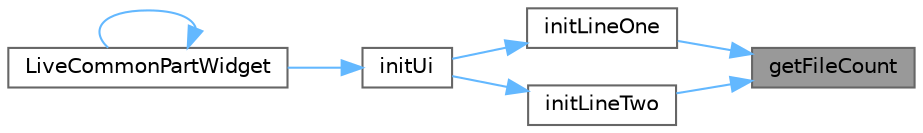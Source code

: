 digraph "getFileCount"
{
 // LATEX_PDF_SIZE
  bgcolor="transparent";
  edge [fontname=Helvetica,fontsize=10,labelfontname=Helvetica,labelfontsize=10];
  node [fontname=Helvetica,fontsize=10,shape=box,height=0.2,width=0.4];
  rankdir="RL";
  Node1 [id="Node000001",label="getFileCount",height=0.2,width=0.4,color="gray40", fillcolor="grey60", style="filled", fontcolor="black",tooltip="获取目录文件数量"];
  Node1 -> Node2 [id="edge1_Node000001_Node000002",dir="back",color="steelblue1",style="solid",tooltip=" "];
  Node2 [id="Node000002",label="initLineOne",height=0.2,width=0.4,color="grey40", fillcolor="white", style="filled",URL="$class_live_common_part_widget.html#a8ebeb2cbc821faf67e8652b035024f32",tooltip="初始化第一行"];
  Node2 -> Node3 [id="edge2_Node000002_Node000003",dir="back",color="steelblue1",style="solid",tooltip=" "];
  Node3 [id="Node000003",label="initUi",height=0.2,width=0.4,color="grey40", fillcolor="white", style="filled",URL="$class_live_common_part_widget.html#ac76e5fd0461eb6c984286d02b0c7ce8a",tooltip="初始化界面"];
  Node3 -> Node4 [id="edge3_Node000003_Node000004",dir="back",color="steelblue1",style="solid",tooltip=" "];
  Node4 [id="Node000004",label="LiveCommonPartWidget",height=0.2,width=0.4,color="grey40", fillcolor="white", style="filled",URL="$class_live_common_part_widget.html#aad2052a1f58172bbda7371e1c4343bba",tooltip="构造函数，初始化直播通用部分控件"];
  Node4 -> Node4 [id="edge4_Node000004_Node000004",dir="back",color="steelblue1",style="solid",tooltip=" "];
  Node1 -> Node5 [id="edge5_Node000001_Node000005",dir="back",color="steelblue1",style="solid",tooltip=" "];
  Node5 [id="Node000005",label="initLineTwo",height=0.2,width=0.4,color="grey40", fillcolor="white", style="filled",URL="$class_live_common_part_widget.html#aebf8970689c7c2ae36c7f2b205c68fe5",tooltip="初始化第二行"];
  Node5 -> Node3 [id="edge6_Node000005_Node000003",dir="back",color="steelblue1",style="solid",tooltip=" "];
}
